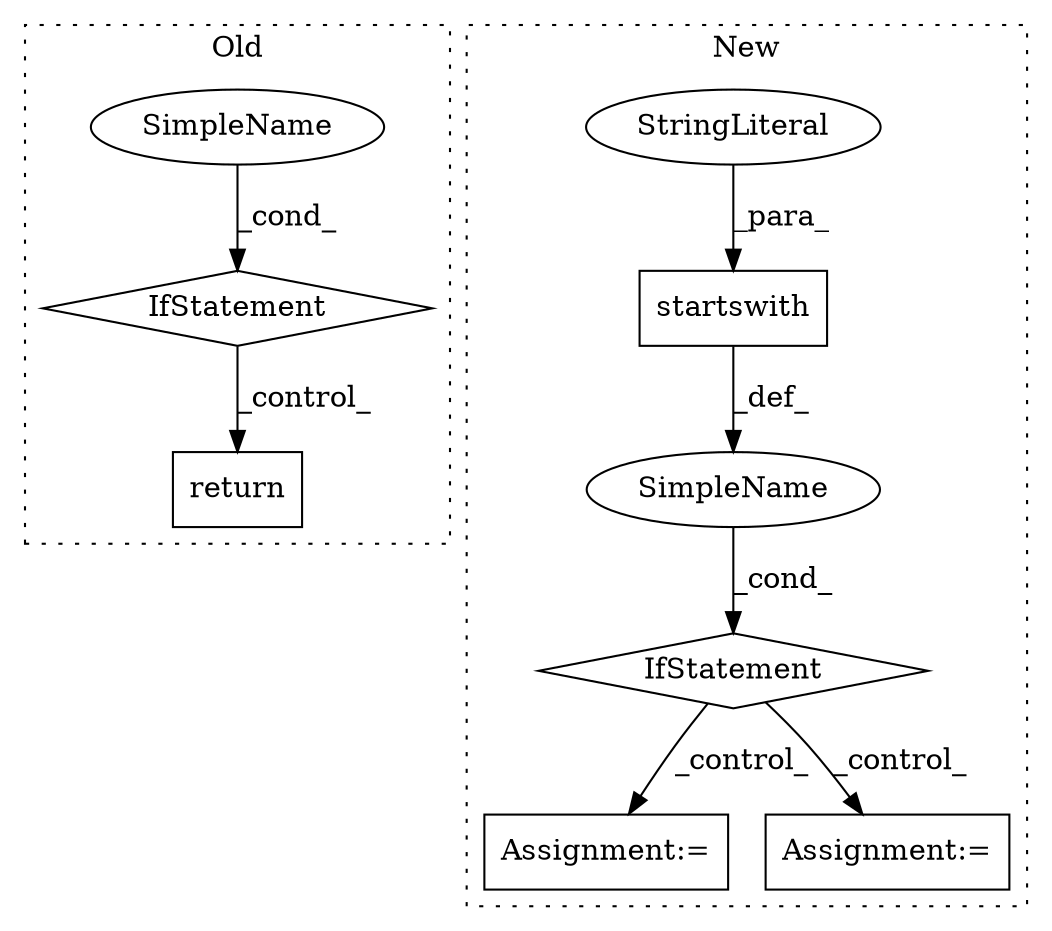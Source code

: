 digraph G {
subgraph cluster0 {
1 [label="return" a="41" s="20116" l="7" shape="box"];
8 [label="IfStatement" a="25" s="19874,19891" l="4,2" shape="diamond"];
9 [label="SimpleName" a="42" s="19878" l="13" shape="ellipse"];
label = "Old";
style="dotted";
}
subgraph cluster1 {
2 [label="startswith" a="32" s="19247,19272" l="11,1" shape="box"];
3 [label="StringLiteral" a="45" s="19258" l="14" shape="ellipse"];
4 [label="IfStatement" a="25" s="19207,19273" l="4,2" shape="diamond"];
5 [label="Assignment:=" a="7" s="20053" l="1" shape="box"];
6 [label="SimpleName" a="42" s="" l="" shape="ellipse"];
7 [label="Assignment:=" a="7" s="20131" l="1" shape="box"];
label = "New";
style="dotted";
}
2 -> 6 [label="_def_"];
3 -> 2 [label="_para_"];
4 -> 5 [label="_control_"];
4 -> 7 [label="_control_"];
6 -> 4 [label="_cond_"];
8 -> 1 [label="_control_"];
9 -> 8 [label="_cond_"];
}